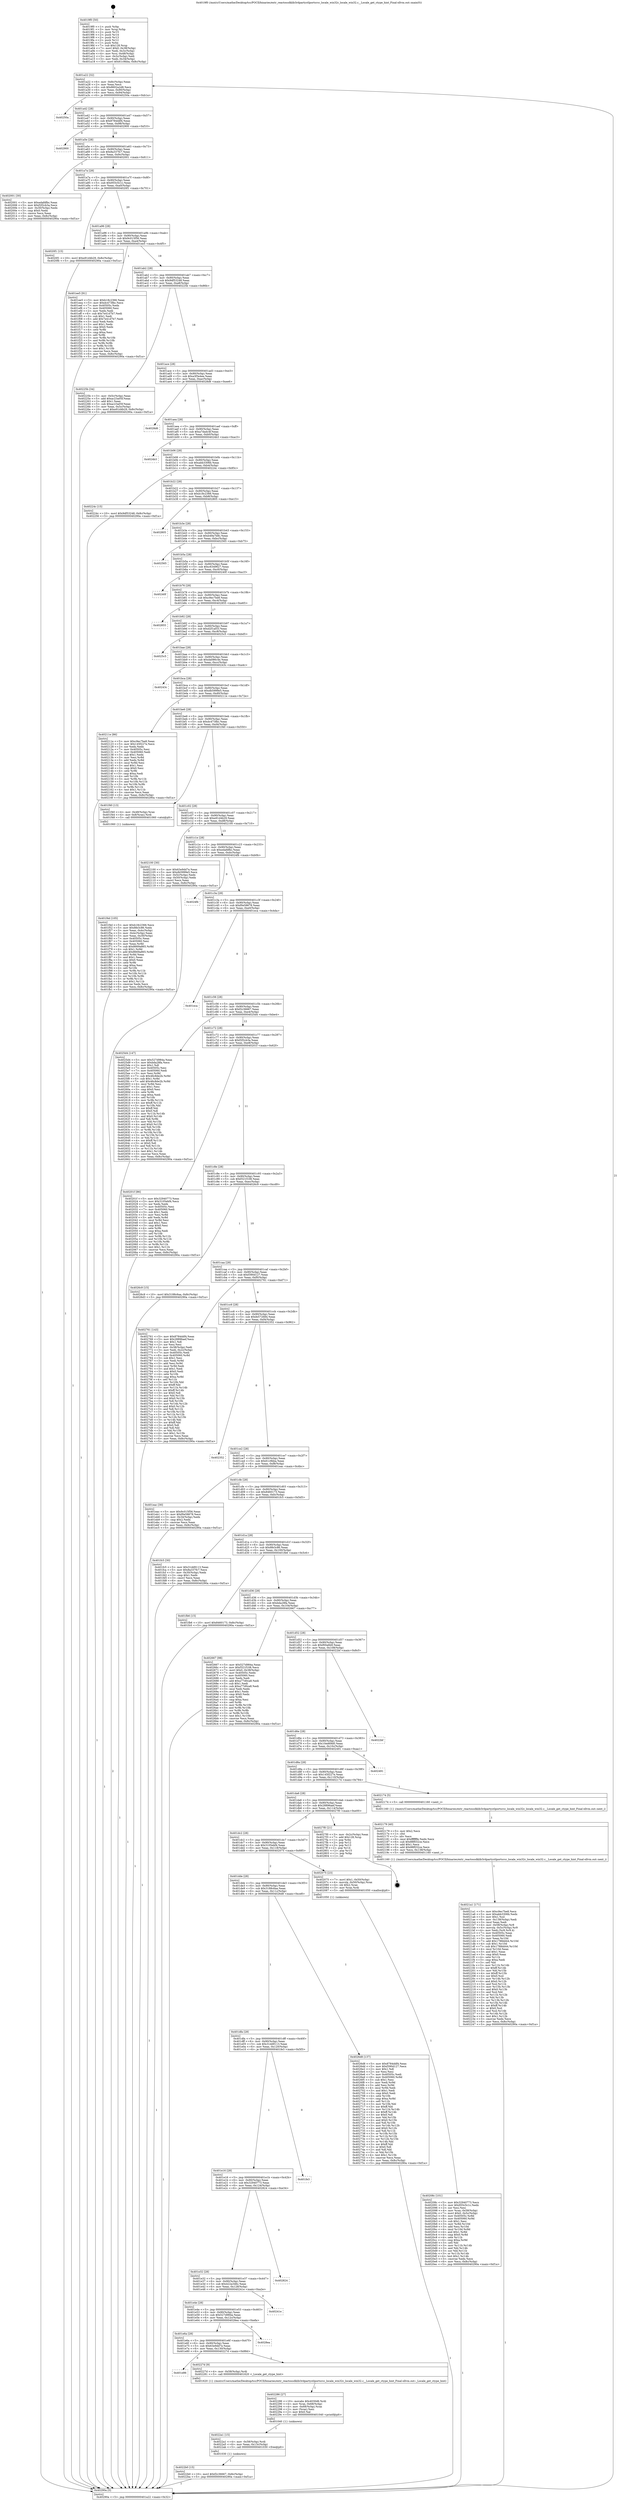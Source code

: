 digraph "0x4019f0" {
  label = "0x4019f0 (/mnt/c/Users/mathe/Desktop/tcc/POCII/binaries/extr_reactossdklib3rdpartystlportsrcc_locale_win32c_locale_win32.c__Locale_get_ctype_hint_Final-ollvm.out::main(0))"
  labelloc = "t"
  node[shape=record]

  Entry [label="",width=0.3,height=0.3,shape=circle,fillcolor=black,style=filled]
  "0x401a22" [label="{
     0x401a22 [32]\l
     | [instrs]\l
     &nbsp;&nbsp;0x401a22 \<+6\>: mov -0x8c(%rbp),%eax\l
     &nbsp;&nbsp;0x401a28 \<+2\>: mov %eax,%ecx\l
     &nbsp;&nbsp;0x401a2a \<+6\>: sub $0x8602a2d8,%ecx\l
     &nbsp;&nbsp;0x401a30 \<+6\>: mov %eax,-0x90(%rbp)\l
     &nbsp;&nbsp;0x401a36 \<+6\>: mov %ecx,-0x94(%rbp)\l
     &nbsp;&nbsp;0x401a3c \<+6\>: je 000000000040250a \<main+0xb1a\>\l
  }"]
  "0x40250a" [label="{
     0x40250a\l
  }", style=dashed]
  "0x401a42" [label="{
     0x401a42 [28]\l
     | [instrs]\l
     &nbsp;&nbsp;0x401a42 \<+5\>: jmp 0000000000401a47 \<main+0x57\>\l
     &nbsp;&nbsp;0x401a47 \<+6\>: mov -0x90(%rbp),%eax\l
     &nbsp;&nbsp;0x401a4d \<+5\>: sub $0x8784ddf4,%eax\l
     &nbsp;&nbsp;0x401a52 \<+6\>: mov %eax,-0x98(%rbp)\l
     &nbsp;&nbsp;0x401a58 \<+6\>: je 0000000000402900 \<main+0xf10\>\l
  }"]
  Exit [label="",width=0.3,height=0.3,shape=circle,fillcolor=black,style=filled,peripheries=2]
  "0x402900" [label="{
     0x402900\l
  }", style=dashed]
  "0x401a5e" [label="{
     0x401a5e [28]\l
     | [instrs]\l
     &nbsp;&nbsp;0x401a5e \<+5\>: jmp 0000000000401a63 \<main+0x73\>\l
     &nbsp;&nbsp;0x401a63 \<+6\>: mov -0x90(%rbp),%eax\l
     &nbsp;&nbsp;0x401a69 \<+5\>: sub $0x8a337fc7,%eax\l
     &nbsp;&nbsp;0x401a6e \<+6\>: mov %eax,-0x9c(%rbp)\l
     &nbsp;&nbsp;0x401a74 \<+6\>: je 0000000000402001 \<main+0x611\>\l
  }"]
  "0x4022b0" [label="{
     0x4022b0 [15]\l
     | [instrs]\l
     &nbsp;&nbsp;0x4022b0 \<+10\>: movl $0xf2c36667,-0x8c(%rbp)\l
     &nbsp;&nbsp;0x4022ba \<+5\>: jmp 000000000040290a \<main+0xf1a\>\l
  }"]
  "0x402001" [label="{
     0x402001 [30]\l
     | [instrs]\l
     &nbsp;&nbsp;0x402001 \<+5\>: mov $0xedafdfbc,%eax\l
     &nbsp;&nbsp;0x402006 \<+5\>: mov $0xf2f2cb3a,%ecx\l
     &nbsp;&nbsp;0x40200b \<+3\>: mov -0x30(%rbp),%edx\l
     &nbsp;&nbsp;0x40200e \<+3\>: cmp $0x0,%edx\l
     &nbsp;&nbsp;0x402011 \<+3\>: cmove %ecx,%eax\l
     &nbsp;&nbsp;0x402014 \<+6\>: mov %eax,-0x8c(%rbp)\l
     &nbsp;&nbsp;0x40201a \<+5\>: jmp 000000000040290a \<main+0xf1a\>\l
  }"]
  "0x401a7a" [label="{
     0x401a7a [28]\l
     | [instrs]\l
     &nbsp;&nbsp;0x401a7a \<+5\>: jmp 0000000000401a7f \<main+0x8f\>\l
     &nbsp;&nbsp;0x401a7f \<+6\>: mov -0x90(%rbp),%eax\l
     &nbsp;&nbsp;0x401a85 \<+5\>: sub $0x955c5c1c,%eax\l
     &nbsp;&nbsp;0x401a8a \<+6\>: mov %eax,-0xa0(%rbp)\l
     &nbsp;&nbsp;0x401a90 \<+6\>: je 00000000004020f1 \<main+0x701\>\l
  }"]
  "0x4022a1" [label="{
     0x4022a1 [15]\l
     | [instrs]\l
     &nbsp;&nbsp;0x4022a1 \<+4\>: mov -0x58(%rbp),%rdi\l
     &nbsp;&nbsp;0x4022a5 \<+6\>: mov %eax,-0x13c(%rbp)\l
     &nbsp;&nbsp;0x4022ab \<+5\>: call 0000000000401030 \<free@plt\>\l
     | [calls]\l
     &nbsp;&nbsp;0x401030 \{1\} (unknown)\l
  }"]
  "0x4020f1" [label="{
     0x4020f1 [15]\l
     | [instrs]\l
     &nbsp;&nbsp;0x4020f1 \<+10\>: movl $0xe91d4b29,-0x8c(%rbp)\l
     &nbsp;&nbsp;0x4020fb \<+5\>: jmp 000000000040290a \<main+0xf1a\>\l
  }"]
  "0x401a96" [label="{
     0x401a96 [28]\l
     | [instrs]\l
     &nbsp;&nbsp;0x401a96 \<+5\>: jmp 0000000000401a9b \<main+0xab\>\l
     &nbsp;&nbsp;0x401a9b \<+6\>: mov -0x90(%rbp),%eax\l
     &nbsp;&nbsp;0x401aa1 \<+5\>: sub $0x9c015f56,%eax\l
     &nbsp;&nbsp;0x401aa6 \<+6\>: mov %eax,-0xa4(%rbp)\l
     &nbsp;&nbsp;0x401aac \<+6\>: je 0000000000401ee5 \<main+0x4f5\>\l
  }"]
  "0x402286" [label="{
     0x402286 [27]\l
     | [instrs]\l
     &nbsp;&nbsp;0x402286 \<+10\>: movabs $0x4030d6,%rdi\l
     &nbsp;&nbsp;0x402290 \<+4\>: mov %rax,-0x68(%rbp)\l
     &nbsp;&nbsp;0x402294 \<+4\>: mov -0x68(%rbp),%rax\l
     &nbsp;&nbsp;0x402298 \<+2\>: mov (%rax),%esi\l
     &nbsp;&nbsp;0x40229a \<+2\>: mov $0x0,%al\l
     &nbsp;&nbsp;0x40229c \<+5\>: call 0000000000401040 \<printf@plt\>\l
     | [calls]\l
     &nbsp;&nbsp;0x401040 \{1\} (unknown)\l
  }"]
  "0x401ee5" [label="{
     0x401ee5 [91]\l
     | [instrs]\l
     &nbsp;&nbsp;0x401ee5 \<+5\>: mov $0xb18c2366,%eax\l
     &nbsp;&nbsp;0x401eea \<+5\>: mov $0xdc473fbc,%ecx\l
     &nbsp;&nbsp;0x401eef \<+7\>: mov 0x40505c,%edx\l
     &nbsp;&nbsp;0x401ef6 \<+7\>: mov 0x405060,%esi\l
     &nbsp;&nbsp;0x401efd \<+2\>: mov %edx,%edi\l
     &nbsp;&nbsp;0x401eff \<+6\>: sub $0x7e41d7b7,%edi\l
     &nbsp;&nbsp;0x401f05 \<+3\>: sub $0x1,%edi\l
     &nbsp;&nbsp;0x401f08 \<+6\>: add $0x7e41d7b7,%edi\l
     &nbsp;&nbsp;0x401f0e \<+3\>: imul %edi,%edx\l
     &nbsp;&nbsp;0x401f11 \<+3\>: and $0x1,%edx\l
     &nbsp;&nbsp;0x401f14 \<+3\>: cmp $0x0,%edx\l
     &nbsp;&nbsp;0x401f17 \<+4\>: sete %r8b\l
     &nbsp;&nbsp;0x401f1b \<+3\>: cmp $0xa,%esi\l
     &nbsp;&nbsp;0x401f1e \<+4\>: setl %r9b\l
     &nbsp;&nbsp;0x401f22 \<+3\>: mov %r8b,%r10b\l
     &nbsp;&nbsp;0x401f25 \<+3\>: and %r9b,%r10b\l
     &nbsp;&nbsp;0x401f28 \<+3\>: xor %r9b,%r8b\l
     &nbsp;&nbsp;0x401f2b \<+3\>: or %r8b,%r10b\l
     &nbsp;&nbsp;0x401f2e \<+4\>: test $0x1,%r10b\l
     &nbsp;&nbsp;0x401f32 \<+3\>: cmovne %ecx,%eax\l
     &nbsp;&nbsp;0x401f35 \<+6\>: mov %eax,-0x8c(%rbp)\l
     &nbsp;&nbsp;0x401f3b \<+5\>: jmp 000000000040290a \<main+0xf1a\>\l
  }"]
  "0x401ab2" [label="{
     0x401ab2 [28]\l
     | [instrs]\l
     &nbsp;&nbsp;0x401ab2 \<+5\>: jmp 0000000000401ab7 \<main+0xc7\>\l
     &nbsp;&nbsp;0x401ab7 \<+6\>: mov -0x90(%rbp),%eax\l
     &nbsp;&nbsp;0x401abd \<+5\>: sub $0x9df53248,%eax\l
     &nbsp;&nbsp;0x401ac2 \<+6\>: mov %eax,-0xa8(%rbp)\l
     &nbsp;&nbsp;0x401ac8 \<+6\>: je 000000000040225b \<main+0x86b\>\l
  }"]
  "0x401e86" [label="{
     0x401e86\l
  }", style=dashed]
  "0x40225b" [label="{
     0x40225b [34]\l
     | [instrs]\l
     &nbsp;&nbsp;0x40225b \<+3\>: mov -0x5c(%rbp),%eax\l
     &nbsp;&nbsp;0x40225e \<+5\>: add $0xac23a05f,%eax\l
     &nbsp;&nbsp;0x402263 \<+3\>: add $0x1,%eax\l
     &nbsp;&nbsp;0x402266 \<+5\>: sub $0xac23a05f,%eax\l
     &nbsp;&nbsp;0x40226b \<+3\>: mov %eax,-0x5c(%rbp)\l
     &nbsp;&nbsp;0x40226e \<+10\>: movl $0xe91d4b29,-0x8c(%rbp)\l
     &nbsp;&nbsp;0x402278 \<+5\>: jmp 000000000040290a \<main+0xf1a\>\l
  }"]
  "0x401ace" [label="{
     0x401ace [28]\l
     | [instrs]\l
     &nbsp;&nbsp;0x401ace \<+5\>: jmp 0000000000401ad3 \<main+0xe3\>\l
     &nbsp;&nbsp;0x401ad3 \<+6\>: mov -0x90(%rbp),%eax\l
     &nbsp;&nbsp;0x401ad9 \<+5\>: sub $0xa3f3e4ee,%eax\l
     &nbsp;&nbsp;0x401ade \<+6\>: mov %eax,-0xac(%rbp)\l
     &nbsp;&nbsp;0x401ae4 \<+6\>: je 00000000004028d6 \<main+0xee6\>\l
  }"]
  "0x40227d" [label="{
     0x40227d [9]\l
     | [instrs]\l
     &nbsp;&nbsp;0x40227d \<+4\>: mov -0x58(%rbp),%rdi\l
     &nbsp;&nbsp;0x402281 \<+5\>: call 0000000000401620 \<_Locale_get_ctype_hint\>\l
     | [calls]\l
     &nbsp;&nbsp;0x401620 \{1\} (/mnt/c/Users/mathe/Desktop/tcc/POCII/binaries/extr_reactossdklib3rdpartystlportsrcc_locale_win32c_locale_win32.c__Locale_get_ctype_hint_Final-ollvm.out::_Locale_get_ctype_hint)\l
  }"]
  "0x4028d6" [label="{
     0x4028d6\l
  }", style=dashed]
  "0x401aea" [label="{
     0x401aea [28]\l
     | [instrs]\l
     &nbsp;&nbsp;0x401aea \<+5\>: jmp 0000000000401aef \<main+0xff\>\l
     &nbsp;&nbsp;0x401aef \<+6\>: mov -0x90(%rbp),%eax\l
     &nbsp;&nbsp;0x401af5 \<+5\>: sub $0xa7dadc4f,%eax\l
     &nbsp;&nbsp;0x401afa \<+6\>: mov %eax,-0xb0(%rbp)\l
     &nbsp;&nbsp;0x401b00 \<+6\>: je 00000000004024b3 \<main+0xac3\>\l
  }"]
  "0x401e6a" [label="{
     0x401e6a [28]\l
     | [instrs]\l
     &nbsp;&nbsp;0x401e6a \<+5\>: jmp 0000000000401e6f \<main+0x47f\>\l
     &nbsp;&nbsp;0x401e6f \<+6\>: mov -0x90(%rbp),%eax\l
     &nbsp;&nbsp;0x401e75 \<+5\>: sub $0x63e9dd7e,%eax\l
     &nbsp;&nbsp;0x401e7a \<+6\>: mov %eax,-0x130(%rbp)\l
     &nbsp;&nbsp;0x401e80 \<+6\>: je 000000000040227d \<main+0x88d\>\l
  }"]
  "0x4024b3" [label="{
     0x4024b3\l
  }", style=dashed]
  "0x401b06" [label="{
     0x401b06 [28]\l
     | [instrs]\l
     &nbsp;&nbsp;0x401b06 \<+5\>: jmp 0000000000401b0b \<main+0x11b\>\l
     &nbsp;&nbsp;0x401b0b \<+6\>: mov -0x90(%rbp),%eax\l
     &nbsp;&nbsp;0x401b11 \<+5\>: sub $0xabb3306b,%eax\l
     &nbsp;&nbsp;0x401b16 \<+6\>: mov %eax,-0xb4(%rbp)\l
     &nbsp;&nbsp;0x401b1c \<+6\>: je 000000000040224c \<main+0x85c\>\l
  }"]
  "0x4028ea" [label="{
     0x4028ea\l
  }", style=dashed]
  "0x40224c" [label="{
     0x40224c [15]\l
     | [instrs]\l
     &nbsp;&nbsp;0x40224c \<+10\>: movl $0x9df53248,-0x8c(%rbp)\l
     &nbsp;&nbsp;0x402256 \<+5\>: jmp 000000000040290a \<main+0xf1a\>\l
  }"]
  "0x401b22" [label="{
     0x401b22 [28]\l
     | [instrs]\l
     &nbsp;&nbsp;0x401b22 \<+5\>: jmp 0000000000401b27 \<main+0x137\>\l
     &nbsp;&nbsp;0x401b27 \<+6\>: mov -0x90(%rbp),%eax\l
     &nbsp;&nbsp;0x401b2d \<+5\>: sub $0xb18c2366,%eax\l
     &nbsp;&nbsp;0x401b32 \<+6\>: mov %eax,-0xb8(%rbp)\l
     &nbsp;&nbsp;0x401b38 \<+6\>: je 0000000000402805 \<main+0xe15\>\l
  }"]
  "0x401e4e" [label="{
     0x401e4e [28]\l
     | [instrs]\l
     &nbsp;&nbsp;0x401e4e \<+5\>: jmp 0000000000401e53 \<main+0x463\>\l
     &nbsp;&nbsp;0x401e53 \<+6\>: mov -0x90(%rbp),%eax\l
     &nbsp;&nbsp;0x401e59 \<+5\>: sub $0x527d984a,%eax\l
     &nbsp;&nbsp;0x401e5e \<+6\>: mov %eax,-0x12c(%rbp)\l
     &nbsp;&nbsp;0x401e64 \<+6\>: je 00000000004028ea \<main+0xefa\>\l
  }"]
  "0x402805" [label="{
     0x402805\l
  }", style=dashed]
  "0x401b3e" [label="{
     0x401b3e [28]\l
     | [instrs]\l
     &nbsp;&nbsp;0x401b3e \<+5\>: jmp 0000000000401b43 \<main+0x153\>\l
     &nbsp;&nbsp;0x401b43 \<+6\>: mov -0x90(%rbp),%eax\l
     &nbsp;&nbsp;0x401b49 \<+5\>: sub $0xb49a7b8c,%eax\l
     &nbsp;&nbsp;0x401b4e \<+6\>: mov %eax,-0xbc(%rbp)\l
     &nbsp;&nbsp;0x401b54 \<+6\>: je 0000000000402565 \<main+0xb75\>\l
  }"]
  "0x40241e" [label="{
     0x40241e\l
  }", style=dashed]
  "0x402565" [label="{
     0x402565\l
  }", style=dashed]
  "0x401b5a" [label="{
     0x401b5a [28]\l
     | [instrs]\l
     &nbsp;&nbsp;0x401b5a \<+5\>: jmp 0000000000401b5f \<main+0x16f\>\l
     &nbsp;&nbsp;0x401b5f \<+6\>: mov -0x90(%rbp),%eax\l
     &nbsp;&nbsp;0x401b65 \<+5\>: sub $0xc6349627,%eax\l
     &nbsp;&nbsp;0x401b6a \<+6\>: mov %eax,-0xc0(%rbp)\l
     &nbsp;&nbsp;0x401b70 \<+6\>: je 000000000040240f \<main+0xa1f\>\l
  }"]
  "0x401e32" [label="{
     0x401e32 [28]\l
     | [instrs]\l
     &nbsp;&nbsp;0x401e32 \<+5\>: jmp 0000000000401e37 \<main+0x447\>\l
     &nbsp;&nbsp;0x401e37 \<+6\>: mov -0x90(%rbp),%eax\l
     &nbsp;&nbsp;0x401e3d \<+5\>: sub $0x422a346c,%eax\l
     &nbsp;&nbsp;0x401e42 \<+6\>: mov %eax,-0x128(%rbp)\l
     &nbsp;&nbsp;0x401e48 \<+6\>: je 000000000040241e \<main+0xa2e\>\l
  }"]
  "0x40240f" [label="{
     0x40240f\l
  }", style=dashed]
  "0x401b76" [label="{
     0x401b76 [28]\l
     | [instrs]\l
     &nbsp;&nbsp;0x401b76 \<+5\>: jmp 0000000000401b7b \<main+0x18b\>\l
     &nbsp;&nbsp;0x401b7b \<+6\>: mov -0x90(%rbp),%eax\l
     &nbsp;&nbsp;0x401b81 \<+5\>: sub $0xc9ec7be8,%eax\l
     &nbsp;&nbsp;0x401b86 \<+6\>: mov %eax,-0xc4(%rbp)\l
     &nbsp;&nbsp;0x401b8c \<+6\>: je 0000000000402855 \<main+0xe65\>\l
  }"]
  "0x402824" [label="{
     0x402824\l
  }", style=dashed]
  "0x402855" [label="{
     0x402855\l
  }", style=dashed]
  "0x401b92" [label="{
     0x401b92 [28]\l
     | [instrs]\l
     &nbsp;&nbsp;0x401b92 \<+5\>: jmp 0000000000401b97 \<main+0x1a7\>\l
     &nbsp;&nbsp;0x401b97 \<+6\>: mov -0x90(%rbp),%eax\l
     &nbsp;&nbsp;0x401b9d \<+5\>: sub $0xd2f1af33,%eax\l
     &nbsp;&nbsp;0x401ba2 \<+6\>: mov %eax,-0xc8(%rbp)\l
     &nbsp;&nbsp;0x401ba8 \<+6\>: je 00000000004025c5 \<main+0xbd5\>\l
  }"]
  "0x401e16" [label="{
     0x401e16 [28]\l
     | [instrs]\l
     &nbsp;&nbsp;0x401e16 \<+5\>: jmp 0000000000401e1b \<main+0x42b\>\l
     &nbsp;&nbsp;0x401e1b \<+6\>: mov -0x90(%rbp),%eax\l
     &nbsp;&nbsp;0x401e21 \<+5\>: sub $0x32940773,%eax\l
     &nbsp;&nbsp;0x401e26 \<+6\>: mov %eax,-0x124(%rbp)\l
     &nbsp;&nbsp;0x401e2c \<+6\>: je 0000000000402824 \<main+0xe34\>\l
  }"]
  "0x4025c5" [label="{
     0x4025c5\l
  }", style=dashed]
  "0x401bae" [label="{
     0x401bae [28]\l
     | [instrs]\l
     &nbsp;&nbsp;0x401bae \<+5\>: jmp 0000000000401bb3 \<main+0x1c3\>\l
     &nbsp;&nbsp;0x401bb3 \<+6\>: mov -0x90(%rbp),%eax\l
     &nbsp;&nbsp;0x401bb9 \<+5\>: sub $0xda086c4e,%eax\l
     &nbsp;&nbsp;0x401bbe \<+6\>: mov %eax,-0xcc(%rbp)\l
     &nbsp;&nbsp;0x401bc4 \<+6\>: je 000000000040243c \<main+0xa4c\>\l
  }"]
  "0x401fe3" [label="{
     0x401fe3\l
  }", style=dashed]
  "0x40243c" [label="{
     0x40243c\l
  }", style=dashed]
  "0x401bca" [label="{
     0x401bca [28]\l
     | [instrs]\l
     &nbsp;&nbsp;0x401bca \<+5\>: jmp 0000000000401bcf \<main+0x1df\>\l
     &nbsp;&nbsp;0x401bcf \<+6\>: mov -0x90(%rbp),%eax\l
     &nbsp;&nbsp;0x401bd5 \<+5\>: sub $0xdb5999e5,%eax\l
     &nbsp;&nbsp;0x401bda \<+6\>: mov %eax,-0xd0(%rbp)\l
     &nbsp;&nbsp;0x401be0 \<+6\>: je 000000000040211e \<main+0x72e\>\l
  }"]
  "0x401dfa" [label="{
     0x401dfa [28]\l
     | [instrs]\l
     &nbsp;&nbsp;0x401dfa \<+5\>: jmp 0000000000401dff \<main+0x40f\>\l
     &nbsp;&nbsp;0x401dff \<+6\>: mov -0x90(%rbp),%eax\l
     &nbsp;&nbsp;0x401e05 \<+5\>: sub $0x31dd9113,%eax\l
     &nbsp;&nbsp;0x401e0a \<+6\>: mov %eax,-0x120(%rbp)\l
     &nbsp;&nbsp;0x401e10 \<+6\>: je 0000000000401fe3 \<main+0x5f3\>\l
  }"]
  "0x40211e" [label="{
     0x40211e [86]\l
     | [instrs]\l
     &nbsp;&nbsp;0x40211e \<+5\>: mov $0xc9ec7be8,%eax\l
     &nbsp;&nbsp;0x402123 \<+5\>: mov $0x145f227e,%ecx\l
     &nbsp;&nbsp;0x402128 \<+2\>: xor %edx,%edx\l
     &nbsp;&nbsp;0x40212a \<+7\>: mov 0x40505c,%esi\l
     &nbsp;&nbsp;0x402131 \<+7\>: mov 0x405060,%edi\l
     &nbsp;&nbsp;0x402138 \<+3\>: sub $0x1,%edx\l
     &nbsp;&nbsp;0x40213b \<+3\>: mov %esi,%r8d\l
     &nbsp;&nbsp;0x40213e \<+3\>: add %edx,%r8d\l
     &nbsp;&nbsp;0x402141 \<+4\>: imul %r8d,%esi\l
     &nbsp;&nbsp;0x402145 \<+3\>: and $0x1,%esi\l
     &nbsp;&nbsp;0x402148 \<+3\>: cmp $0x0,%esi\l
     &nbsp;&nbsp;0x40214b \<+4\>: sete %r9b\l
     &nbsp;&nbsp;0x40214f \<+3\>: cmp $0xa,%edi\l
     &nbsp;&nbsp;0x402152 \<+4\>: setl %r10b\l
     &nbsp;&nbsp;0x402156 \<+3\>: mov %r9b,%r11b\l
     &nbsp;&nbsp;0x402159 \<+3\>: and %r10b,%r11b\l
     &nbsp;&nbsp;0x40215c \<+3\>: xor %r10b,%r9b\l
     &nbsp;&nbsp;0x40215f \<+3\>: or %r9b,%r11b\l
     &nbsp;&nbsp;0x402162 \<+4\>: test $0x1,%r11b\l
     &nbsp;&nbsp;0x402166 \<+3\>: cmovne %ecx,%eax\l
     &nbsp;&nbsp;0x402169 \<+6\>: mov %eax,-0x8c(%rbp)\l
     &nbsp;&nbsp;0x40216f \<+5\>: jmp 000000000040290a \<main+0xf1a\>\l
  }"]
  "0x401be6" [label="{
     0x401be6 [28]\l
     | [instrs]\l
     &nbsp;&nbsp;0x401be6 \<+5\>: jmp 0000000000401beb \<main+0x1fb\>\l
     &nbsp;&nbsp;0x401beb \<+6\>: mov -0x90(%rbp),%eax\l
     &nbsp;&nbsp;0x401bf1 \<+5\>: sub $0xdc473fbc,%eax\l
     &nbsp;&nbsp;0x401bf6 \<+6\>: mov %eax,-0xd4(%rbp)\l
     &nbsp;&nbsp;0x401bfc \<+6\>: je 0000000000401f40 \<main+0x550\>\l
  }"]
  "0x4026d8" [label="{
     0x4026d8 [137]\l
     | [instrs]\l
     &nbsp;&nbsp;0x4026d8 \<+5\>: mov $0x8784ddf4,%eax\l
     &nbsp;&nbsp;0x4026dd \<+5\>: mov $0xf390d127,%ecx\l
     &nbsp;&nbsp;0x4026e2 \<+2\>: mov $0x1,%dl\l
     &nbsp;&nbsp;0x4026e4 \<+2\>: xor %esi,%esi\l
     &nbsp;&nbsp;0x4026e6 \<+7\>: mov 0x40505c,%edi\l
     &nbsp;&nbsp;0x4026ed \<+8\>: mov 0x405060,%r8d\l
     &nbsp;&nbsp;0x4026f5 \<+3\>: sub $0x1,%esi\l
     &nbsp;&nbsp;0x4026f8 \<+3\>: mov %edi,%r9d\l
     &nbsp;&nbsp;0x4026fb \<+3\>: add %esi,%r9d\l
     &nbsp;&nbsp;0x4026fe \<+4\>: imul %r9d,%edi\l
     &nbsp;&nbsp;0x402702 \<+3\>: and $0x1,%edi\l
     &nbsp;&nbsp;0x402705 \<+3\>: cmp $0x0,%edi\l
     &nbsp;&nbsp;0x402708 \<+4\>: sete %r10b\l
     &nbsp;&nbsp;0x40270c \<+4\>: cmp $0xa,%r8d\l
     &nbsp;&nbsp;0x402710 \<+4\>: setl %r11b\l
     &nbsp;&nbsp;0x402714 \<+3\>: mov %r10b,%bl\l
     &nbsp;&nbsp;0x402717 \<+3\>: xor $0xff,%bl\l
     &nbsp;&nbsp;0x40271a \<+3\>: mov %r11b,%r14b\l
     &nbsp;&nbsp;0x40271d \<+4\>: xor $0xff,%r14b\l
     &nbsp;&nbsp;0x402721 \<+3\>: xor $0x0,%dl\l
     &nbsp;&nbsp;0x402724 \<+3\>: mov %bl,%r15b\l
     &nbsp;&nbsp;0x402727 \<+4\>: and $0x0,%r15b\l
     &nbsp;&nbsp;0x40272b \<+3\>: and %dl,%r10b\l
     &nbsp;&nbsp;0x40272e \<+3\>: mov %r14b,%r12b\l
     &nbsp;&nbsp;0x402731 \<+4\>: and $0x0,%r12b\l
     &nbsp;&nbsp;0x402735 \<+3\>: and %dl,%r11b\l
     &nbsp;&nbsp;0x402738 \<+3\>: or %r10b,%r15b\l
     &nbsp;&nbsp;0x40273b \<+3\>: or %r11b,%r12b\l
     &nbsp;&nbsp;0x40273e \<+3\>: xor %r12b,%r15b\l
     &nbsp;&nbsp;0x402741 \<+3\>: or %r14b,%bl\l
     &nbsp;&nbsp;0x402744 \<+3\>: xor $0xff,%bl\l
     &nbsp;&nbsp;0x402747 \<+3\>: or $0x0,%dl\l
     &nbsp;&nbsp;0x40274a \<+2\>: and %dl,%bl\l
     &nbsp;&nbsp;0x40274c \<+3\>: or %bl,%r15b\l
     &nbsp;&nbsp;0x40274f \<+4\>: test $0x1,%r15b\l
     &nbsp;&nbsp;0x402753 \<+3\>: cmovne %ecx,%eax\l
     &nbsp;&nbsp;0x402756 \<+6\>: mov %eax,-0x8c(%rbp)\l
     &nbsp;&nbsp;0x40275c \<+5\>: jmp 000000000040290a \<main+0xf1a\>\l
  }"]
  "0x401f40" [label="{
     0x401f40 [13]\l
     | [instrs]\l
     &nbsp;&nbsp;0x401f40 \<+4\>: mov -0x48(%rbp),%rax\l
     &nbsp;&nbsp;0x401f44 \<+4\>: mov 0x8(%rax),%rdi\l
     &nbsp;&nbsp;0x401f48 \<+5\>: call 0000000000401060 \<atoi@plt\>\l
     | [calls]\l
     &nbsp;&nbsp;0x401060 \{1\} (unknown)\l
  }"]
  "0x401c02" [label="{
     0x401c02 [28]\l
     | [instrs]\l
     &nbsp;&nbsp;0x401c02 \<+5\>: jmp 0000000000401c07 \<main+0x217\>\l
     &nbsp;&nbsp;0x401c07 \<+6\>: mov -0x90(%rbp),%eax\l
     &nbsp;&nbsp;0x401c0d \<+5\>: sub $0xe91d4b29,%eax\l
     &nbsp;&nbsp;0x401c12 \<+6\>: mov %eax,-0xd8(%rbp)\l
     &nbsp;&nbsp;0x401c18 \<+6\>: je 0000000000402100 \<main+0x710\>\l
  }"]
  "0x4021a1" [label="{
     0x4021a1 [171]\l
     | [instrs]\l
     &nbsp;&nbsp;0x4021a1 \<+5\>: mov $0xc9ec7be8,%ecx\l
     &nbsp;&nbsp;0x4021a6 \<+5\>: mov $0xabb3306b,%edx\l
     &nbsp;&nbsp;0x4021ab \<+3\>: mov $0x1,%sil\l
     &nbsp;&nbsp;0x4021ae \<+6\>: mov -0x138(%rbp),%edi\l
     &nbsp;&nbsp;0x4021b4 \<+3\>: imul %eax,%edi\l
     &nbsp;&nbsp;0x4021b7 \<+4\>: mov -0x58(%rbp),%r8\l
     &nbsp;&nbsp;0x4021bb \<+4\>: movslq -0x5c(%rbp),%r9\l
     &nbsp;&nbsp;0x4021bf \<+4\>: mov %edi,(%r8,%r9,4)\l
     &nbsp;&nbsp;0x4021c3 \<+7\>: mov 0x40505c,%eax\l
     &nbsp;&nbsp;0x4021ca \<+7\>: mov 0x405060,%edi\l
     &nbsp;&nbsp;0x4021d1 \<+3\>: mov %eax,%r10d\l
     &nbsp;&nbsp;0x4021d4 \<+7\>: add $0x1788dd44,%r10d\l
     &nbsp;&nbsp;0x4021db \<+4\>: sub $0x1,%r10d\l
     &nbsp;&nbsp;0x4021df \<+7\>: sub $0x1788dd44,%r10d\l
     &nbsp;&nbsp;0x4021e6 \<+4\>: imul %r10d,%eax\l
     &nbsp;&nbsp;0x4021ea \<+3\>: and $0x1,%eax\l
     &nbsp;&nbsp;0x4021ed \<+3\>: cmp $0x0,%eax\l
     &nbsp;&nbsp;0x4021f0 \<+4\>: sete %r11b\l
     &nbsp;&nbsp;0x4021f4 \<+3\>: cmp $0xa,%edi\l
     &nbsp;&nbsp;0x4021f7 \<+3\>: setl %bl\l
     &nbsp;&nbsp;0x4021fa \<+3\>: mov %r11b,%r14b\l
     &nbsp;&nbsp;0x4021fd \<+4\>: xor $0xff,%r14b\l
     &nbsp;&nbsp;0x402201 \<+3\>: mov %bl,%r15b\l
     &nbsp;&nbsp;0x402204 \<+4\>: xor $0xff,%r15b\l
     &nbsp;&nbsp;0x402208 \<+4\>: xor $0x0,%sil\l
     &nbsp;&nbsp;0x40220c \<+3\>: mov %r14b,%r12b\l
     &nbsp;&nbsp;0x40220f \<+4\>: and $0x0,%r12b\l
     &nbsp;&nbsp;0x402213 \<+3\>: and %sil,%r11b\l
     &nbsp;&nbsp;0x402216 \<+3\>: mov %r15b,%r13b\l
     &nbsp;&nbsp;0x402219 \<+4\>: and $0x0,%r13b\l
     &nbsp;&nbsp;0x40221d \<+3\>: and %sil,%bl\l
     &nbsp;&nbsp;0x402220 \<+3\>: or %r11b,%r12b\l
     &nbsp;&nbsp;0x402223 \<+3\>: or %bl,%r13b\l
     &nbsp;&nbsp;0x402226 \<+3\>: xor %r13b,%r12b\l
     &nbsp;&nbsp;0x402229 \<+3\>: or %r15b,%r14b\l
     &nbsp;&nbsp;0x40222c \<+4\>: xor $0xff,%r14b\l
     &nbsp;&nbsp;0x402230 \<+4\>: or $0x0,%sil\l
     &nbsp;&nbsp;0x402234 \<+3\>: and %sil,%r14b\l
     &nbsp;&nbsp;0x402237 \<+3\>: or %r14b,%r12b\l
     &nbsp;&nbsp;0x40223a \<+4\>: test $0x1,%r12b\l
     &nbsp;&nbsp;0x40223e \<+3\>: cmovne %edx,%ecx\l
     &nbsp;&nbsp;0x402241 \<+6\>: mov %ecx,-0x8c(%rbp)\l
     &nbsp;&nbsp;0x402247 \<+5\>: jmp 000000000040290a \<main+0xf1a\>\l
  }"]
  "0x402100" [label="{
     0x402100 [30]\l
     | [instrs]\l
     &nbsp;&nbsp;0x402100 \<+5\>: mov $0x63e9dd7e,%eax\l
     &nbsp;&nbsp;0x402105 \<+5\>: mov $0xdb5999e5,%ecx\l
     &nbsp;&nbsp;0x40210a \<+3\>: mov -0x5c(%rbp),%edx\l
     &nbsp;&nbsp;0x40210d \<+3\>: cmp -0x50(%rbp),%edx\l
     &nbsp;&nbsp;0x402110 \<+3\>: cmovl %ecx,%eax\l
     &nbsp;&nbsp;0x402113 \<+6\>: mov %eax,-0x8c(%rbp)\l
     &nbsp;&nbsp;0x402119 \<+5\>: jmp 000000000040290a \<main+0xf1a\>\l
  }"]
  "0x401c1e" [label="{
     0x401c1e [28]\l
     | [instrs]\l
     &nbsp;&nbsp;0x401c1e \<+5\>: jmp 0000000000401c23 \<main+0x233\>\l
     &nbsp;&nbsp;0x401c23 \<+6\>: mov -0x90(%rbp),%eax\l
     &nbsp;&nbsp;0x401c29 \<+5\>: sub $0xedafdfbc,%eax\l
     &nbsp;&nbsp;0x401c2e \<+6\>: mov %eax,-0xdc(%rbp)\l
     &nbsp;&nbsp;0x401c34 \<+6\>: je 00000000004024fb \<main+0xb0b\>\l
  }"]
  "0x402179" [label="{
     0x402179 [40]\l
     | [instrs]\l
     &nbsp;&nbsp;0x402179 \<+5\>: mov $0x2,%ecx\l
     &nbsp;&nbsp;0x40217e \<+1\>: cltd\l
     &nbsp;&nbsp;0x40217f \<+2\>: idiv %ecx\l
     &nbsp;&nbsp;0x402181 \<+6\>: imul $0xfffffffe,%edx,%ecx\l
     &nbsp;&nbsp;0x402187 \<+6\>: sub $0x88f032ce,%ecx\l
     &nbsp;&nbsp;0x40218d \<+3\>: add $0x1,%ecx\l
     &nbsp;&nbsp;0x402190 \<+6\>: add $0x88f032ce,%ecx\l
     &nbsp;&nbsp;0x402196 \<+6\>: mov %ecx,-0x138(%rbp)\l
     &nbsp;&nbsp;0x40219c \<+5\>: call 0000000000401160 \<next_i\>\l
     | [calls]\l
     &nbsp;&nbsp;0x401160 \{1\} (/mnt/c/Users/mathe/Desktop/tcc/POCII/binaries/extr_reactossdklib3rdpartystlportsrcc_locale_win32c_locale_win32.c__Locale_get_ctype_hint_Final-ollvm.out::next_i)\l
  }"]
  "0x4024fb" [label="{
     0x4024fb\l
  }", style=dashed]
  "0x401c3a" [label="{
     0x401c3a [28]\l
     | [instrs]\l
     &nbsp;&nbsp;0x401c3a \<+5\>: jmp 0000000000401c3f \<main+0x24f\>\l
     &nbsp;&nbsp;0x401c3f \<+6\>: mov -0x90(%rbp),%eax\l
     &nbsp;&nbsp;0x401c45 \<+5\>: sub $0xf0e58678,%eax\l
     &nbsp;&nbsp;0x401c4a \<+6\>: mov %eax,-0xe0(%rbp)\l
     &nbsp;&nbsp;0x401c50 \<+6\>: je 0000000000401eca \<main+0x4da\>\l
  }"]
  "0x40208c" [label="{
     0x40208c [101]\l
     | [instrs]\l
     &nbsp;&nbsp;0x40208c \<+5\>: mov $0x32940773,%ecx\l
     &nbsp;&nbsp;0x402091 \<+5\>: mov $0x955c5c1c,%edx\l
     &nbsp;&nbsp;0x402096 \<+2\>: xor %esi,%esi\l
     &nbsp;&nbsp;0x402098 \<+4\>: mov %rax,-0x58(%rbp)\l
     &nbsp;&nbsp;0x40209c \<+7\>: movl $0x0,-0x5c(%rbp)\l
     &nbsp;&nbsp;0x4020a3 \<+8\>: mov 0x40505c,%r8d\l
     &nbsp;&nbsp;0x4020ab \<+8\>: mov 0x405060,%r9d\l
     &nbsp;&nbsp;0x4020b3 \<+3\>: sub $0x1,%esi\l
     &nbsp;&nbsp;0x4020b6 \<+3\>: mov %r8d,%r10d\l
     &nbsp;&nbsp;0x4020b9 \<+3\>: add %esi,%r10d\l
     &nbsp;&nbsp;0x4020bc \<+4\>: imul %r10d,%r8d\l
     &nbsp;&nbsp;0x4020c0 \<+4\>: and $0x1,%r8d\l
     &nbsp;&nbsp;0x4020c4 \<+4\>: cmp $0x0,%r8d\l
     &nbsp;&nbsp;0x4020c8 \<+4\>: sete %r11b\l
     &nbsp;&nbsp;0x4020cc \<+4\>: cmp $0xa,%r9d\l
     &nbsp;&nbsp;0x4020d0 \<+3\>: setl %bl\l
     &nbsp;&nbsp;0x4020d3 \<+3\>: mov %r11b,%r14b\l
     &nbsp;&nbsp;0x4020d6 \<+3\>: and %bl,%r14b\l
     &nbsp;&nbsp;0x4020d9 \<+3\>: xor %bl,%r11b\l
     &nbsp;&nbsp;0x4020dc \<+3\>: or %r11b,%r14b\l
     &nbsp;&nbsp;0x4020df \<+4\>: test $0x1,%r14b\l
     &nbsp;&nbsp;0x4020e3 \<+3\>: cmovne %edx,%ecx\l
     &nbsp;&nbsp;0x4020e6 \<+6\>: mov %ecx,-0x8c(%rbp)\l
     &nbsp;&nbsp;0x4020ec \<+5\>: jmp 000000000040290a \<main+0xf1a\>\l
  }"]
  "0x401eca" [label="{
     0x401eca\l
  }", style=dashed]
  "0x401c56" [label="{
     0x401c56 [28]\l
     | [instrs]\l
     &nbsp;&nbsp;0x401c56 \<+5\>: jmp 0000000000401c5b \<main+0x26b\>\l
     &nbsp;&nbsp;0x401c5b \<+6\>: mov -0x90(%rbp),%eax\l
     &nbsp;&nbsp;0x401c61 \<+5\>: sub $0xf2c36667,%eax\l
     &nbsp;&nbsp;0x401c66 \<+6\>: mov %eax,-0xe4(%rbp)\l
     &nbsp;&nbsp;0x401c6c \<+6\>: je 00000000004025d4 \<main+0xbe4\>\l
  }"]
  "0x401dde" [label="{
     0x401dde [28]\l
     | [instrs]\l
     &nbsp;&nbsp;0x401dde \<+5\>: jmp 0000000000401de3 \<main+0x3f3\>\l
     &nbsp;&nbsp;0x401de3 \<+6\>: mov -0x90(%rbp),%eax\l
     &nbsp;&nbsp;0x401de9 \<+5\>: sub $0x3188c6aa,%eax\l
     &nbsp;&nbsp;0x401dee \<+6\>: mov %eax,-0x11c(%rbp)\l
     &nbsp;&nbsp;0x401df4 \<+6\>: je 00000000004026d8 \<main+0xce8\>\l
  }"]
  "0x4025d4" [label="{
     0x4025d4 [147]\l
     | [instrs]\l
     &nbsp;&nbsp;0x4025d4 \<+5\>: mov $0x527d984a,%eax\l
     &nbsp;&nbsp;0x4025d9 \<+5\>: mov $0xbda28fa,%ecx\l
     &nbsp;&nbsp;0x4025de \<+2\>: mov $0x1,%dl\l
     &nbsp;&nbsp;0x4025e0 \<+7\>: mov 0x40505c,%esi\l
     &nbsp;&nbsp;0x4025e7 \<+7\>: mov 0x405060,%edi\l
     &nbsp;&nbsp;0x4025ee \<+3\>: mov %esi,%r8d\l
     &nbsp;&nbsp;0x4025f1 \<+7\>: sub $0x46c8de2b,%r8d\l
     &nbsp;&nbsp;0x4025f8 \<+4\>: sub $0x1,%r8d\l
     &nbsp;&nbsp;0x4025fc \<+7\>: add $0x46c8de2b,%r8d\l
     &nbsp;&nbsp;0x402603 \<+4\>: imul %r8d,%esi\l
     &nbsp;&nbsp;0x402607 \<+3\>: and $0x1,%esi\l
     &nbsp;&nbsp;0x40260a \<+3\>: cmp $0x0,%esi\l
     &nbsp;&nbsp;0x40260d \<+4\>: sete %r9b\l
     &nbsp;&nbsp;0x402611 \<+3\>: cmp $0xa,%edi\l
     &nbsp;&nbsp;0x402614 \<+4\>: setl %r10b\l
     &nbsp;&nbsp;0x402618 \<+3\>: mov %r9b,%r11b\l
     &nbsp;&nbsp;0x40261b \<+4\>: xor $0xff,%r11b\l
     &nbsp;&nbsp;0x40261f \<+3\>: mov %r10b,%bl\l
     &nbsp;&nbsp;0x402622 \<+3\>: xor $0xff,%bl\l
     &nbsp;&nbsp;0x402625 \<+3\>: xor $0x0,%dl\l
     &nbsp;&nbsp;0x402628 \<+3\>: mov %r11b,%r14b\l
     &nbsp;&nbsp;0x40262b \<+4\>: and $0x0,%r14b\l
     &nbsp;&nbsp;0x40262f \<+3\>: and %dl,%r9b\l
     &nbsp;&nbsp;0x402632 \<+3\>: mov %bl,%r15b\l
     &nbsp;&nbsp;0x402635 \<+4\>: and $0x0,%r15b\l
     &nbsp;&nbsp;0x402639 \<+3\>: and %dl,%r10b\l
     &nbsp;&nbsp;0x40263c \<+3\>: or %r9b,%r14b\l
     &nbsp;&nbsp;0x40263f \<+3\>: or %r10b,%r15b\l
     &nbsp;&nbsp;0x402642 \<+3\>: xor %r15b,%r14b\l
     &nbsp;&nbsp;0x402645 \<+3\>: or %bl,%r11b\l
     &nbsp;&nbsp;0x402648 \<+4\>: xor $0xff,%r11b\l
     &nbsp;&nbsp;0x40264c \<+3\>: or $0x0,%dl\l
     &nbsp;&nbsp;0x40264f \<+3\>: and %dl,%r11b\l
     &nbsp;&nbsp;0x402652 \<+3\>: or %r11b,%r14b\l
     &nbsp;&nbsp;0x402655 \<+4\>: test $0x1,%r14b\l
     &nbsp;&nbsp;0x402659 \<+3\>: cmovne %ecx,%eax\l
     &nbsp;&nbsp;0x40265c \<+6\>: mov %eax,-0x8c(%rbp)\l
     &nbsp;&nbsp;0x402662 \<+5\>: jmp 000000000040290a \<main+0xf1a\>\l
  }"]
  "0x401c72" [label="{
     0x401c72 [28]\l
     | [instrs]\l
     &nbsp;&nbsp;0x401c72 \<+5\>: jmp 0000000000401c77 \<main+0x287\>\l
     &nbsp;&nbsp;0x401c77 \<+6\>: mov -0x90(%rbp),%eax\l
     &nbsp;&nbsp;0x401c7d \<+5\>: sub $0xf2f2cb3a,%eax\l
     &nbsp;&nbsp;0x401c82 \<+6\>: mov %eax,-0xe8(%rbp)\l
     &nbsp;&nbsp;0x401c88 \<+6\>: je 000000000040201f \<main+0x62f\>\l
  }"]
  "0x402075" [label="{
     0x402075 [23]\l
     | [instrs]\l
     &nbsp;&nbsp;0x402075 \<+7\>: movl $0x1,-0x50(%rbp)\l
     &nbsp;&nbsp;0x40207c \<+4\>: movslq -0x50(%rbp),%rax\l
     &nbsp;&nbsp;0x402080 \<+4\>: shl $0x2,%rax\l
     &nbsp;&nbsp;0x402084 \<+3\>: mov %rax,%rdi\l
     &nbsp;&nbsp;0x402087 \<+5\>: call 0000000000401050 \<malloc@plt\>\l
     | [calls]\l
     &nbsp;&nbsp;0x401050 \{1\} (unknown)\l
  }"]
  "0x40201f" [label="{
     0x40201f [86]\l
     | [instrs]\l
     &nbsp;&nbsp;0x40201f \<+5\>: mov $0x32940773,%eax\l
     &nbsp;&nbsp;0x402024 \<+5\>: mov $0x3105ebf4,%ecx\l
     &nbsp;&nbsp;0x402029 \<+2\>: xor %edx,%edx\l
     &nbsp;&nbsp;0x40202b \<+7\>: mov 0x40505c,%esi\l
     &nbsp;&nbsp;0x402032 \<+7\>: mov 0x405060,%edi\l
     &nbsp;&nbsp;0x402039 \<+3\>: sub $0x1,%edx\l
     &nbsp;&nbsp;0x40203c \<+3\>: mov %esi,%r8d\l
     &nbsp;&nbsp;0x40203f \<+3\>: add %edx,%r8d\l
     &nbsp;&nbsp;0x402042 \<+4\>: imul %r8d,%esi\l
     &nbsp;&nbsp;0x402046 \<+3\>: and $0x1,%esi\l
     &nbsp;&nbsp;0x402049 \<+3\>: cmp $0x0,%esi\l
     &nbsp;&nbsp;0x40204c \<+4\>: sete %r9b\l
     &nbsp;&nbsp;0x402050 \<+3\>: cmp $0xa,%edi\l
     &nbsp;&nbsp;0x402053 \<+4\>: setl %r10b\l
     &nbsp;&nbsp;0x402057 \<+3\>: mov %r9b,%r11b\l
     &nbsp;&nbsp;0x40205a \<+3\>: and %r10b,%r11b\l
     &nbsp;&nbsp;0x40205d \<+3\>: xor %r10b,%r9b\l
     &nbsp;&nbsp;0x402060 \<+3\>: or %r9b,%r11b\l
     &nbsp;&nbsp;0x402063 \<+4\>: test $0x1,%r11b\l
     &nbsp;&nbsp;0x402067 \<+3\>: cmovne %ecx,%eax\l
     &nbsp;&nbsp;0x40206a \<+6\>: mov %eax,-0x8c(%rbp)\l
     &nbsp;&nbsp;0x402070 \<+5\>: jmp 000000000040290a \<main+0xf1a\>\l
  }"]
  "0x401c8e" [label="{
     0x401c8e [28]\l
     | [instrs]\l
     &nbsp;&nbsp;0x401c8e \<+5\>: jmp 0000000000401c93 \<main+0x2a3\>\l
     &nbsp;&nbsp;0x401c93 \<+6\>: mov -0x90(%rbp),%eax\l
     &nbsp;&nbsp;0x401c99 \<+5\>: sub $0xf321f108,%eax\l
     &nbsp;&nbsp;0x401c9e \<+6\>: mov %eax,-0xec(%rbp)\l
     &nbsp;&nbsp;0x401ca4 \<+6\>: je 00000000004026c9 \<main+0xcd9\>\l
  }"]
  "0x401dc2" [label="{
     0x401dc2 [28]\l
     | [instrs]\l
     &nbsp;&nbsp;0x401dc2 \<+5\>: jmp 0000000000401dc7 \<main+0x3d7\>\l
     &nbsp;&nbsp;0x401dc7 \<+6\>: mov -0x90(%rbp),%eax\l
     &nbsp;&nbsp;0x401dcd \<+5\>: sub $0x3105ebf4,%eax\l
     &nbsp;&nbsp;0x401dd2 \<+6\>: mov %eax,-0x118(%rbp)\l
     &nbsp;&nbsp;0x401dd8 \<+6\>: je 0000000000402075 \<main+0x685\>\l
  }"]
  "0x4026c9" [label="{
     0x4026c9 [15]\l
     | [instrs]\l
     &nbsp;&nbsp;0x4026c9 \<+10\>: movl $0x3188c6aa,-0x8c(%rbp)\l
     &nbsp;&nbsp;0x4026d3 \<+5\>: jmp 000000000040290a \<main+0xf1a\>\l
  }"]
  "0x401caa" [label="{
     0x401caa [28]\l
     | [instrs]\l
     &nbsp;&nbsp;0x401caa \<+5\>: jmp 0000000000401caf \<main+0x2bf\>\l
     &nbsp;&nbsp;0x401caf \<+6\>: mov -0x90(%rbp),%eax\l
     &nbsp;&nbsp;0x401cb5 \<+5\>: sub $0xf390d127,%eax\l
     &nbsp;&nbsp;0x401cba \<+6\>: mov %eax,-0xf0(%rbp)\l
     &nbsp;&nbsp;0x401cc0 \<+6\>: je 0000000000402761 \<main+0xd71\>\l
  }"]
  "0x4027f0" [label="{
     0x4027f0 [21]\l
     | [instrs]\l
     &nbsp;&nbsp;0x4027f0 \<+3\>: mov -0x2c(%rbp),%eax\l
     &nbsp;&nbsp;0x4027f3 \<+7\>: add $0x128,%rsp\l
     &nbsp;&nbsp;0x4027fa \<+1\>: pop %rbx\l
     &nbsp;&nbsp;0x4027fb \<+2\>: pop %r12\l
     &nbsp;&nbsp;0x4027fd \<+2\>: pop %r13\l
     &nbsp;&nbsp;0x4027ff \<+2\>: pop %r14\l
     &nbsp;&nbsp;0x402801 \<+2\>: pop %r15\l
     &nbsp;&nbsp;0x402803 \<+1\>: pop %rbp\l
     &nbsp;&nbsp;0x402804 \<+1\>: ret\l
  }"]
  "0x402761" [label="{
     0x402761 [143]\l
     | [instrs]\l
     &nbsp;&nbsp;0x402761 \<+5\>: mov $0x8784ddf4,%eax\l
     &nbsp;&nbsp;0x402766 \<+5\>: mov $0x28896aef,%ecx\l
     &nbsp;&nbsp;0x40276b \<+2\>: mov $0x1,%dl\l
     &nbsp;&nbsp;0x40276d \<+2\>: xor %esi,%esi\l
     &nbsp;&nbsp;0x40276f \<+3\>: mov -0x38(%rbp),%edi\l
     &nbsp;&nbsp;0x402772 \<+3\>: mov %edi,-0x2c(%rbp)\l
     &nbsp;&nbsp;0x402775 \<+7\>: mov 0x40505c,%edi\l
     &nbsp;&nbsp;0x40277c \<+8\>: mov 0x405060,%r8d\l
     &nbsp;&nbsp;0x402784 \<+3\>: sub $0x1,%esi\l
     &nbsp;&nbsp;0x402787 \<+3\>: mov %edi,%r9d\l
     &nbsp;&nbsp;0x40278a \<+3\>: add %esi,%r9d\l
     &nbsp;&nbsp;0x40278d \<+4\>: imul %r9d,%edi\l
     &nbsp;&nbsp;0x402791 \<+3\>: and $0x1,%edi\l
     &nbsp;&nbsp;0x402794 \<+3\>: cmp $0x0,%edi\l
     &nbsp;&nbsp;0x402797 \<+4\>: sete %r10b\l
     &nbsp;&nbsp;0x40279b \<+4\>: cmp $0xa,%r8d\l
     &nbsp;&nbsp;0x40279f \<+4\>: setl %r11b\l
     &nbsp;&nbsp;0x4027a3 \<+3\>: mov %r10b,%bl\l
     &nbsp;&nbsp;0x4027a6 \<+3\>: xor $0xff,%bl\l
     &nbsp;&nbsp;0x4027a9 \<+3\>: mov %r11b,%r14b\l
     &nbsp;&nbsp;0x4027ac \<+4\>: xor $0xff,%r14b\l
     &nbsp;&nbsp;0x4027b0 \<+3\>: xor $0x0,%dl\l
     &nbsp;&nbsp;0x4027b3 \<+3\>: mov %bl,%r15b\l
     &nbsp;&nbsp;0x4027b6 \<+4\>: and $0x0,%r15b\l
     &nbsp;&nbsp;0x4027ba \<+3\>: and %dl,%r10b\l
     &nbsp;&nbsp;0x4027bd \<+3\>: mov %r14b,%r12b\l
     &nbsp;&nbsp;0x4027c0 \<+4\>: and $0x0,%r12b\l
     &nbsp;&nbsp;0x4027c4 \<+3\>: and %dl,%r11b\l
     &nbsp;&nbsp;0x4027c7 \<+3\>: or %r10b,%r15b\l
     &nbsp;&nbsp;0x4027ca \<+3\>: or %r11b,%r12b\l
     &nbsp;&nbsp;0x4027cd \<+3\>: xor %r12b,%r15b\l
     &nbsp;&nbsp;0x4027d0 \<+3\>: or %r14b,%bl\l
     &nbsp;&nbsp;0x4027d3 \<+3\>: xor $0xff,%bl\l
     &nbsp;&nbsp;0x4027d6 \<+3\>: or $0x0,%dl\l
     &nbsp;&nbsp;0x4027d9 \<+2\>: and %dl,%bl\l
     &nbsp;&nbsp;0x4027db \<+3\>: or %bl,%r15b\l
     &nbsp;&nbsp;0x4027de \<+4\>: test $0x1,%r15b\l
     &nbsp;&nbsp;0x4027e2 \<+3\>: cmovne %ecx,%eax\l
     &nbsp;&nbsp;0x4027e5 \<+6\>: mov %eax,-0x8c(%rbp)\l
     &nbsp;&nbsp;0x4027eb \<+5\>: jmp 000000000040290a \<main+0xf1a\>\l
  }"]
  "0x401cc6" [label="{
     0x401cc6 [28]\l
     | [instrs]\l
     &nbsp;&nbsp;0x401cc6 \<+5\>: jmp 0000000000401ccb \<main+0x2db\>\l
     &nbsp;&nbsp;0x401ccb \<+6\>: mov -0x90(%rbp),%eax\l
     &nbsp;&nbsp;0x401cd1 \<+5\>: sub $0xfe572684,%eax\l
     &nbsp;&nbsp;0x401cd6 \<+6\>: mov %eax,-0xf4(%rbp)\l
     &nbsp;&nbsp;0x401cdc \<+6\>: je 0000000000402352 \<main+0x962\>\l
  }"]
  "0x401da6" [label="{
     0x401da6 [28]\l
     | [instrs]\l
     &nbsp;&nbsp;0x401da6 \<+5\>: jmp 0000000000401dab \<main+0x3bb\>\l
     &nbsp;&nbsp;0x401dab \<+6\>: mov -0x90(%rbp),%eax\l
     &nbsp;&nbsp;0x401db1 \<+5\>: sub $0x28896aef,%eax\l
     &nbsp;&nbsp;0x401db6 \<+6\>: mov %eax,-0x114(%rbp)\l
     &nbsp;&nbsp;0x401dbc \<+6\>: je 00000000004027f0 \<main+0xe00\>\l
  }"]
  "0x402352" [label="{
     0x402352\l
  }", style=dashed]
  "0x401ce2" [label="{
     0x401ce2 [28]\l
     | [instrs]\l
     &nbsp;&nbsp;0x401ce2 \<+5\>: jmp 0000000000401ce7 \<main+0x2f7\>\l
     &nbsp;&nbsp;0x401ce7 \<+6\>: mov -0x90(%rbp),%eax\l
     &nbsp;&nbsp;0x401ced \<+5\>: sub $0x61c9bba,%eax\l
     &nbsp;&nbsp;0x401cf2 \<+6\>: mov %eax,-0xf8(%rbp)\l
     &nbsp;&nbsp;0x401cf8 \<+6\>: je 0000000000401eac \<main+0x4bc\>\l
  }"]
  "0x402174" [label="{
     0x402174 [5]\l
     | [instrs]\l
     &nbsp;&nbsp;0x402174 \<+5\>: call 0000000000401160 \<next_i\>\l
     | [calls]\l
     &nbsp;&nbsp;0x401160 \{1\} (/mnt/c/Users/mathe/Desktop/tcc/POCII/binaries/extr_reactossdklib3rdpartystlportsrcc_locale_win32c_locale_win32.c__Locale_get_ctype_hint_Final-ollvm.out::next_i)\l
  }"]
  "0x401eac" [label="{
     0x401eac [30]\l
     | [instrs]\l
     &nbsp;&nbsp;0x401eac \<+5\>: mov $0x9c015f56,%eax\l
     &nbsp;&nbsp;0x401eb1 \<+5\>: mov $0xf0e58678,%ecx\l
     &nbsp;&nbsp;0x401eb6 \<+3\>: mov -0x34(%rbp),%edx\l
     &nbsp;&nbsp;0x401eb9 \<+3\>: cmp $0x2,%edx\l
     &nbsp;&nbsp;0x401ebc \<+3\>: cmovne %ecx,%eax\l
     &nbsp;&nbsp;0x401ebf \<+6\>: mov %eax,-0x8c(%rbp)\l
     &nbsp;&nbsp;0x401ec5 \<+5\>: jmp 000000000040290a \<main+0xf1a\>\l
  }"]
  "0x401cfe" [label="{
     0x401cfe [28]\l
     | [instrs]\l
     &nbsp;&nbsp;0x401cfe \<+5\>: jmp 0000000000401d03 \<main+0x313\>\l
     &nbsp;&nbsp;0x401d03 \<+6\>: mov -0x90(%rbp),%eax\l
     &nbsp;&nbsp;0x401d09 \<+5\>: sub $0x8460173,%eax\l
     &nbsp;&nbsp;0x401d0e \<+6\>: mov %eax,-0xfc(%rbp)\l
     &nbsp;&nbsp;0x401d14 \<+6\>: je 0000000000401fc5 \<main+0x5d5\>\l
  }"]
  "0x40290a" [label="{
     0x40290a [5]\l
     | [instrs]\l
     &nbsp;&nbsp;0x40290a \<+5\>: jmp 0000000000401a22 \<main+0x32\>\l
  }"]
  "0x4019f0" [label="{
     0x4019f0 [50]\l
     | [instrs]\l
     &nbsp;&nbsp;0x4019f0 \<+1\>: push %rbp\l
     &nbsp;&nbsp;0x4019f1 \<+3\>: mov %rsp,%rbp\l
     &nbsp;&nbsp;0x4019f4 \<+2\>: push %r15\l
     &nbsp;&nbsp;0x4019f6 \<+2\>: push %r14\l
     &nbsp;&nbsp;0x4019f8 \<+2\>: push %r13\l
     &nbsp;&nbsp;0x4019fa \<+2\>: push %r12\l
     &nbsp;&nbsp;0x4019fc \<+1\>: push %rbx\l
     &nbsp;&nbsp;0x4019fd \<+7\>: sub $0x128,%rsp\l
     &nbsp;&nbsp;0x401a04 \<+7\>: movl $0x0,-0x38(%rbp)\l
     &nbsp;&nbsp;0x401a0b \<+3\>: mov %edi,-0x3c(%rbp)\l
     &nbsp;&nbsp;0x401a0e \<+4\>: mov %rsi,-0x48(%rbp)\l
     &nbsp;&nbsp;0x401a12 \<+3\>: mov -0x3c(%rbp),%edi\l
     &nbsp;&nbsp;0x401a15 \<+3\>: mov %edi,-0x34(%rbp)\l
     &nbsp;&nbsp;0x401a18 \<+10\>: movl $0x61c9bba,-0x8c(%rbp)\l
  }"]
  "0x401f4d" [label="{
     0x401f4d [105]\l
     | [instrs]\l
     &nbsp;&nbsp;0x401f4d \<+5\>: mov $0xb18c2366,%ecx\l
     &nbsp;&nbsp;0x401f52 \<+5\>: mov $0x8fe3c86,%edx\l
     &nbsp;&nbsp;0x401f57 \<+3\>: mov %eax,-0x4c(%rbp)\l
     &nbsp;&nbsp;0x401f5a \<+3\>: mov -0x4c(%rbp),%eax\l
     &nbsp;&nbsp;0x401f5d \<+3\>: mov %eax,-0x30(%rbp)\l
     &nbsp;&nbsp;0x401f60 \<+7\>: mov 0x40505c,%eax\l
     &nbsp;&nbsp;0x401f67 \<+7\>: mov 0x405060,%esi\l
     &nbsp;&nbsp;0x401f6e \<+3\>: mov %eax,%r8d\l
     &nbsp;&nbsp;0x401f71 \<+7\>: sub $0x8669a865,%r8d\l
     &nbsp;&nbsp;0x401f78 \<+4\>: sub $0x1,%r8d\l
     &nbsp;&nbsp;0x401f7c \<+7\>: add $0x8669a865,%r8d\l
     &nbsp;&nbsp;0x401f83 \<+4\>: imul %r8d,%eax\l
     &nbsp;&nbsp;0x401f87 \<+3\>: and $0x1,%eax\l
     &nbsp;&nbsp;0x401f8a \<+3\>: cmp $0x0,%eax\l
     &nbsp;&nbsp;0x401f8d \<+4\>: sete %r9b\l
     &nbsp;&nbsp;0x401f91 \<+3\>: cmp $0xa,%esi\l
     &nbsp;&nbsp;0x401f94 \<+4\>: setl %r10b\l
     &nbsp;&nbsp;0x401f98 \<+3\>: mov %r9b,%r11b\l
     &nbsp;&nbsp;0x401f9b \<+3\>: and %r10b,%r11b\l
     &nbsp;&nbsp;0x401f9e \<+3\>: xor %r10b,%r9b\l
     &nbsp;&nbsp;0x401fa1 \<+3\>: or %r9b,%r11b\l
     &nbsp;&nbsp;0x401fa4 \<+4\>: test $0x1,%r11b\l
     &nbsp;&nbsp;0x401fa8 \<+3\>: cmovne %edx,%ecx\l
     &nbsp;&nbsp;0x401fab \<+6\>: mov %ecx,-0x8c(%rbp)\l
     &nbsp;&nbsp;0x401fb1 \<+5\>: jmp 000000000040290a \<main+0xf1a\>\l
  }"]
  "0x401d8a" [label="{
     0x401d8a [28]\l
     | [instrs]\l
     &nbsp;&nbsp;0x401d8a \<+5\>: jmp 0000000000401d8f \<main+0x39f\>\l
     &nbsp;&nbsp;0x401d8f \<+6\>: mov -0x90(%rbp),%eax\l
     &nbsp;&nbsp;0x401d95 \<+5\>: sub $0x145f227e,%eax\l
     &nbsp;&nbsp;0x401d9a \<+6\>: mov %eax,-0x110(%rbp)\l
     &nbsp;&nbsp;0x401da0 \<+6\>: je 0000000000402174 \<main+0x784\>\l
  }"]
  "0x401fc5" [label="{
     0x401fc5 [30]\l
     | [instrs]\l
     &nbsp;&nbsp;0x401fc5 \<+5\>: mov $0x31dd9113,%eax\l
     &nbsp;&nbsp;0x401fca \<+5\>: mov $0x8a337fc7,%ecx\l
     &nbsp;&nbsp;0x401fcf \<+3\>: mov -0x30(%rbp),%edx\l
     &nbsp;&nbsp;0x401fd2 \<+3\>: cmp $0x1,%edx\l
     &nbsp;&nbsp;0x401fd5 \<+3\>: cmovl %ecx,%eax\l
     &nbsp;&nbsp;0x401fd8 \<+6\>: mov %eax,-0x8c(%rbp)\l
     &nbsp;&nbsp;0x401fde \<+5\>: jmp 000000000040290a \<main+0xf1a\>\l
  }"]
  "0x401d1a" [label="{
     0x401d1a [28]\l
     | [instrs]\l
     &nbsp;&nbsp;0x401d1a \<+5\>: jmp 0000000000401d1f \<main+0x32f\>\l
     &nbsp;&nbsp;0x401d1f \<+6\>: mov -0x90(%rbp),%eax\l
     &nbsp;&nbsp;0x401d25 \<+5\>: sub $0x8fe3c86,%eax\l
     &nbsp;&nbsp;0x401d2a \<+6\>: mov %eax,-0x100(%rbp)\l
     &nbsp;&nbsp;0x401d30 \<+6\>: je 0000000000401fb6 \<main+0x5c6\>\l
  }"]
  "0x402491" [label="{
     0x402491\l
  }", style=dashed]
  "0x401fb6" [label="{
     0x401fb6 [15]\l
     | [instrs]\l
     &nbsp;&nbsp;0x401fb6 \<+10\>: movl $0x8460173,-0x8c(%rbp)\l
     &nbsp;&nbsp;0x401fc0 \<+5\>: jmp 000000000040290a \<main+0xf1a\>\l
  }"]
  "0x401d36" [label="{
     0x401d36 [28]\l
     | [instrs]\l
     &nbsp;&nbsp;0x401d36 \<+5\>: jmp 0000000000401d3b \<main+0x34b\>\l
     &nbsp;&nbsp;0x401d3b \<+6\>: mov -0x90(%rbp),%eax\l
     &nbsp;&nbsp;0x401d41 \<+5\>: sub $0xbda28fa,%eax\l
     &nbsp;&nbsp;0x401d46 \<+6\>: mov %eax,-0x104(%rbp)\l
     &nbsp;&nbsp;0x401d4c \<+6\>: je 0000000000402667 \<main+0xc77\>\l
  }"]
  "0x401d6e" [label="{
     0x401d6e [28]\l
     | [instrs]\l
     &nbsp;&nbsp;0x401d6e \<+5\>: jmp 0000000000401d73 \<main+0x383\>\l
     &nbsp;&nbsp;0x401d73 \<+6\>: mov -0x90(%rbp),%eax\l
     &nbsp;&nbsp;0x401d79 \<+5\>: sub $0x10ed69d0,%eax\l
     &nbsp;&nbsp;0x401d7e \<+6\>: mov %eax,-0x10c(%rbp)\l
     &nbsp;&nbsp;0x401d84 \<+6\>: je 0000000000402491 \<main+0xaa1\>\l
  }"]
  "0x402667" [label="{
     0x402667 [98]\l
     | [instrs]\l
     &nbsp;&nbsp;0x402667 \<+5\>: mov $0x527d984a,%eax\l
     &nbsp;&nbsp;0x40266c \<+5\>: mov $0xf321f108,%ecx\l
     &nbsp;&nbsp;0x402671 \<+7\>: movl $0x0,-0x38(%rbp)\l
     &nbsp;&nbsp;0x402678 \<+7\>: mov 0x40505c,%edx\l
     &nbsp;&nbsp;0x40267f \<+7\>: mov 0x405060,%esi\l
     &nbsp;&nbsp;0x402686 \<+2\>: mov %edx,%edi\l
     &nbsp;&nbsp;0x402688 \<+6\>: add $0xa77d0ca8,%edi\l
     &nbsp;&nbsp;0x40268e \<+3\>: sub $0x1,%edi\l
     &nbsp;&nbsp;0x402691 \<+6\>: sub $0xa77d0ca8,%edi\l
     &nbsp;&nbsp;0x402697 \<+3\>: imul %edi,%edx\l
     &nbsp;&nbsp;0x40269a \<+3\>: and $0x1,%edx\l
     &nbsp;&nbsp;0x40269d \<+3\>: cmp $0x0,%edx\l
     &nbsp;&nbsp;0x4026a0 \<+4\>: sete %r8b\l
     &nbsp;&nbsp;0x4026a4 \<+3\>: cmp $0xa,%esi\l
     &nbsp;&nbsp;0x4026a7 \<+4\>: setl %r9b\l
     &nbsp;&nbsp;0x4026ab \<+3\>: mov %r8b,%r10b\l
     &nbsp;&nbsp;0x4026ae \<+3\>: and %r9b,%r10b\l
     &nbsp;&nbsp;0x4026b1 \<+3\>: xor %r9b,%r8b\l
     &nbsp;&nbsp;0x4026b4 \<+3\>: or %r8b,%r10b\l
     &nbsp;&nbsp;0x4026b7 \<+4\>: test $0x1,%r10b\l
     &nbsp;&nbsp;0x4026bb \<+3\>: cmovne %ecx,%eax\l
     &nbsp;&nbsp;0x4026be \<+6\>: mov %eax,-0x8c(%rbp)\l
     &nbsp;&nbsp;0x4026c4 \<+5\>: jmp 000000000040290a \<main+0xf1a\>\l
  }"]
  "0x401d52" [label="{
     0x401d52 [28]\l
     | [instrs]\l
     &nbsp;&nbsp;0x401d52 \<+5\>: jmp 0000000000401d57 \<main+0x367\>\l
     &nbsp;&nbsp;0x401d57 \<+6\>: mov -0x90(%rbp),%eax\l
     &nbsp;&nbsp;0x401d5d \<+5\>: sub $0xf00a6b9,%eax\l
     &nbsp;&nbsp;0x401d62 \<+6\>: mov %eax,-0x108(%rbp)\l
     &nbsp;&nbsp;0x401d68 \<+6\>: je 00000000004022bf \<main+0x8cf\>\l
  }"]
  "0x4022bf" [label="{
     0x4022bf\l
  }", style=dashed]
  Entry -> "0x4019f0" [label=" 1"]
  "0x401a22" -> "0x40250a" [label=" 0"]
  "0x401a22" -> "0x401a42" [label=" 22"]
  "0x4027f0" -> Exit [label=" 1"]
  "0x401a42" -> "0x402900" [label=" 0"]
  "0x401a42" -> "0x401a5e" [label=" 22"]
  "0x402761" -> "0x40290a" [label=" 1"]
  "0x401a5e" -> "0x402001" [label=" 1"]
  "0x401a5e" -> "0x401a7a" [label=" 21"]
  "0x4026d8" -> "0x40290a" [label=" 1"]
  "0x401a7a" -> "0x4020f1" [label=" 1"]
  "0x401a7a" -> "0x401a96" [label=" 20"]
  "0x4026c9" -> "0x40290a" [label=" 1"]
  "0x401a96" -> "0x401ee5" [label=" 1"]
  "0x401a96" -> "0x401ab2" [label=" 19"]
  "0x402667" -> "0x40290a" [label=" 1"]
  "0x401ab2" -> "0x40225b" [label=" 1"]
  "0x401ab2" -> "0x401ace" [label=" 18"]
  "0x4025d4" -> "0x40290a" [label=" 1"]
  "0x401ace" -> "0x4028d6" [label=" 0"]
  "0x401ace" -> "0x401aea" [label=" 18"]
  "0x4022b0" -> "0x40290a" [label=" 1"]
  "0x401aea" -> "0x4024b3" [label=" 0"]
  "0x401aea" -> "0x401b06" [label=" 18"]
  "0x402286" -> "0x4022a1" [label=" 1"]
  "0x401b06" -> "0x40224c" [label=" 1"]
  "0x401b06" -> "0x401b22" [label=" 17"]
  "0x40227d" -> "0x402286" [label=" 1"]
  "0x401b22" -> "0x402805" [label=" 0"]
  "0x401b22" -> "0x401b3e" [label=" 17"]
  "0x401e6a" -> "0x40227d" [label=" 1"]
  "0x401b3e" -> "0x402565" [label=" 0"]
  "0x401b3e" -> "0x401b5a" [label=" 17"]
  "0x4022a1" -> "0x4022b0" [label=" 1"]
  "0x401b5a" -> "0x40240f" [label=" 0"]
  "0x401b5a" -> "0x401b76" [label=" 17"]
  "0x401e4e" -> "0x4028ea" [label=" 0"]
  "0x401b76" -> "0x402855" [label=" 0"]
  "0x401b76" -> "0x401b92" [label=" 17"]
  "0x401e6a" -> "0x401e86" [label=" 0"]
  "0x401b92" -> "0x4025c5" [label=" 0"]
  "0x401b92" -> "0x401bae" [label=" 17"]
  "0x401e32" -> "0x40241e" [label=" 0"]
  "0x401bae" -> "0x40243c" [label=" 0"]
  "0x401bae" -> "0x401bca" [label=" 17"]
  "0x401e4e" -> "0x401e6a" [label=" 1"]
  "0x401bca" -> "0x40211e" [label=" 1"]
  "0x401bca" -> "0x401be6" [label=" 16"]
  "0x401e16" -> "0x402824" [label=" 0"]
  "0x401be6" -> "0x401f40" [label=" 1"]
  "0x401be6" -> "0x401c02" [label=" 15"]
  "0x401e32" -> "0x401e4e" [label=" 1"]
  "0x401c02" -> "0x402100" [label=" 2"]
  "0x401c02" -> "0x401c1e" [label=" 13"]
  "0x401dfa" -> "0x401fe3" [label=" 0"]
  "0x401c1e" -> "0x4024fb" [label=" 0"]
  "0x401c1e" -> "0x401c3a" [label=" 13"]
  "0x401e16" -> "0x401e32" [label=" 1"]
  "0x401c3a" -> "0x401eca" [label=" 0"]
  "0x401c3a" -> "0x401c56" [label=" 13"]
  "0x401dde" -> "0x401dfa" [label=" 1"]
  "0x401c56" -> "0x4025d4" [label=" 1"]
  "0x401c56" -> "0x401c72" [label=" 12"]
  "0x401dde" -> "0x4026d8" [label=" 1"]
  "0x401c72" -> "0x40201f" [label=" 1"]
  "0x401c72" -> "0x401c8e" [label=" 11"]
  "0x401dfa" -> "0x401e16" [label=" 1"]
  "0x401c8e" -> "0x4026c9" [label=" 1"]
  "0x401c8e" -> "0x401caa" [label=" 10"]
  "0x40224c" -> "0x40290a" [label=" 1"]
  "0x401caa" -> "0x402761" [label=" 1"]
  "0x401caa" -> "0x401cc6" [label=" 9"]
  "0x4021a1" -> "0x40290a" [label=" 1"]
  "0x401cc6" -> "0x402352" [label=" 0"]
  "0x401cc6" -> "0x401ce2" [label=" 9"]
  "0x402174" -> "0x402179" [label=" 1"]
  "0x401ce2" -> "0x401eac" [label=" 1"]
  "0x401ce2" -> "0x401cfe" [label=" 8"]
  "0x401eac" -> "0x40290a" [label=" 1"]
  "0x4019f0" -> "0x401a22" [label=" 1"]
  "0x40290a" -> "0x401a22" [label=" 21"]
  "0x401ee5" -> "0x40290a" [label=" 1"]
  "0x401f40" -> "0x401f4d" [label=" 1"]
  "0x401f4d" -> "0x40290a" [label=" 1"]
  "0x40211e" -> "0x40290a" [label=" 1"]
  "0x401cfe" -> "0x401fc5" [label=" 1"]
  "0x401cfe" -> "0x401d1a" [label=" 7"]
  "0x4020f1" -> "0x40290a" [label=" 1"]
  "0x401d1a" -> "0x401fb6" [label=" 1"]
  "0x401d1a" -> "0x401d36" [label=" 6"]
  "0x401fb6" -> "0x40290a" [label=" 1"]
  "0x401fc5" -> "0x40290a" [label=" 1"]
  "0x402001" -> "0x40290a" [label=" 1"]
  "0x40201f" -> "0x40290a" [label=" 1"]
  "0x40208c" -> "0x40290a" [label=" 1"]
  "0x401d36" -> "0x402667" [label=" 1"]
  "0x401d36" -> "0x401d52" [label=" 5"]
  "0x401dc2" -> "0x401dde" [label=" 2"]
  "0x401d52" -> "0x4022bf" [label=" 0"]
  "0x401d52" -> "0x401d6e" [label=" 5"]
  "0x402075" -> "0x40208c" [label=" 1"]
  "0x401d6e" -> "0x402491" [label=" 0"]
  "0x401d6e" -> "0x401d8a" [label=" 5"]
  "0x402100" -> "0x40290a" [label=" 2"]
  "0x401d8a" -> "0x402174" [label=" 1"]
  "0x401d8a" -> "0x401da6" [label=" 4"]
  "0x402179" -> "0x4021a1" [label=" 1"]
  "0x401da6" -> "0x4027f0" [label=" 1"]
  "0x401da6" -> "0x401dc2" [label=" 3"]
  "0x40225b" -> "0x40290a" [label=" 1"]
  "0x401dc2" -> "0x402075" [label=" 1"]
}
